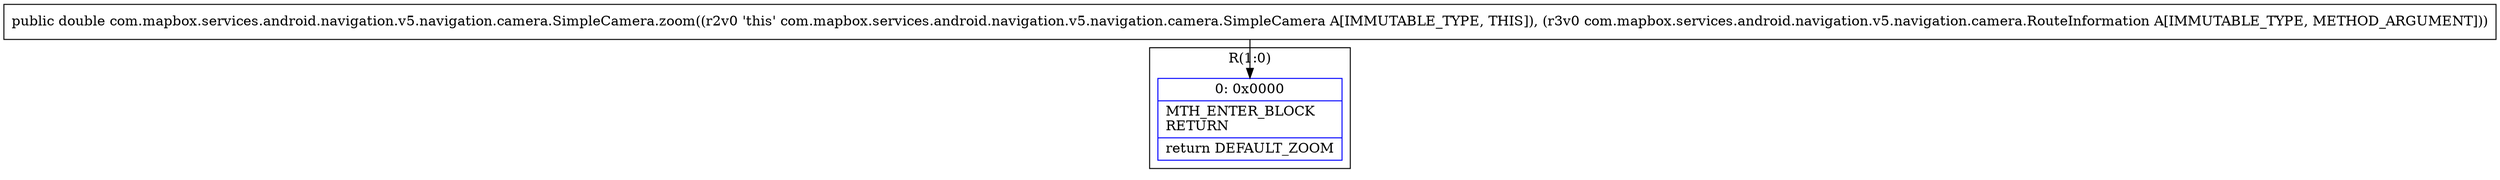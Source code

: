 digraph "CFG forcom.mapbox.services.android.navigation.v5.navigation.camera.SimpleCamera.zoom(Lcom\/mapbox\/services\/android\/navigation\/v5\/navigation\/camera\/RouteInformation;)D" {
subgraph cluster_Region_1307088536 {
label = "R(1:0)";
node [shape=record,color=blue];
Node_0 [shape=record,label="{0\:\ 0x0000|MTH_ENTER_BLOCK\lRETURN\l|return DEFAULT_ZOOM\l}"];
}
MethodNode[shape=record,label="{public double com.mapbox.services.android.navigation.v5.navigation.camera.SimpleCamera.zoom((r2v0 'this' com.mapbox.services.android.navigation.v5.navigation.camera.SimpleCamera A[IMMUTABLE_TYPE, THIS]), (r3v0 com.mapbox.services.android.navigation.v5.navigation.camera.RouteInformation A[IMMUTABLE_TYPE, METHOD_ARGUMENT])) }"];
MethodNode -> Node_0;
}

